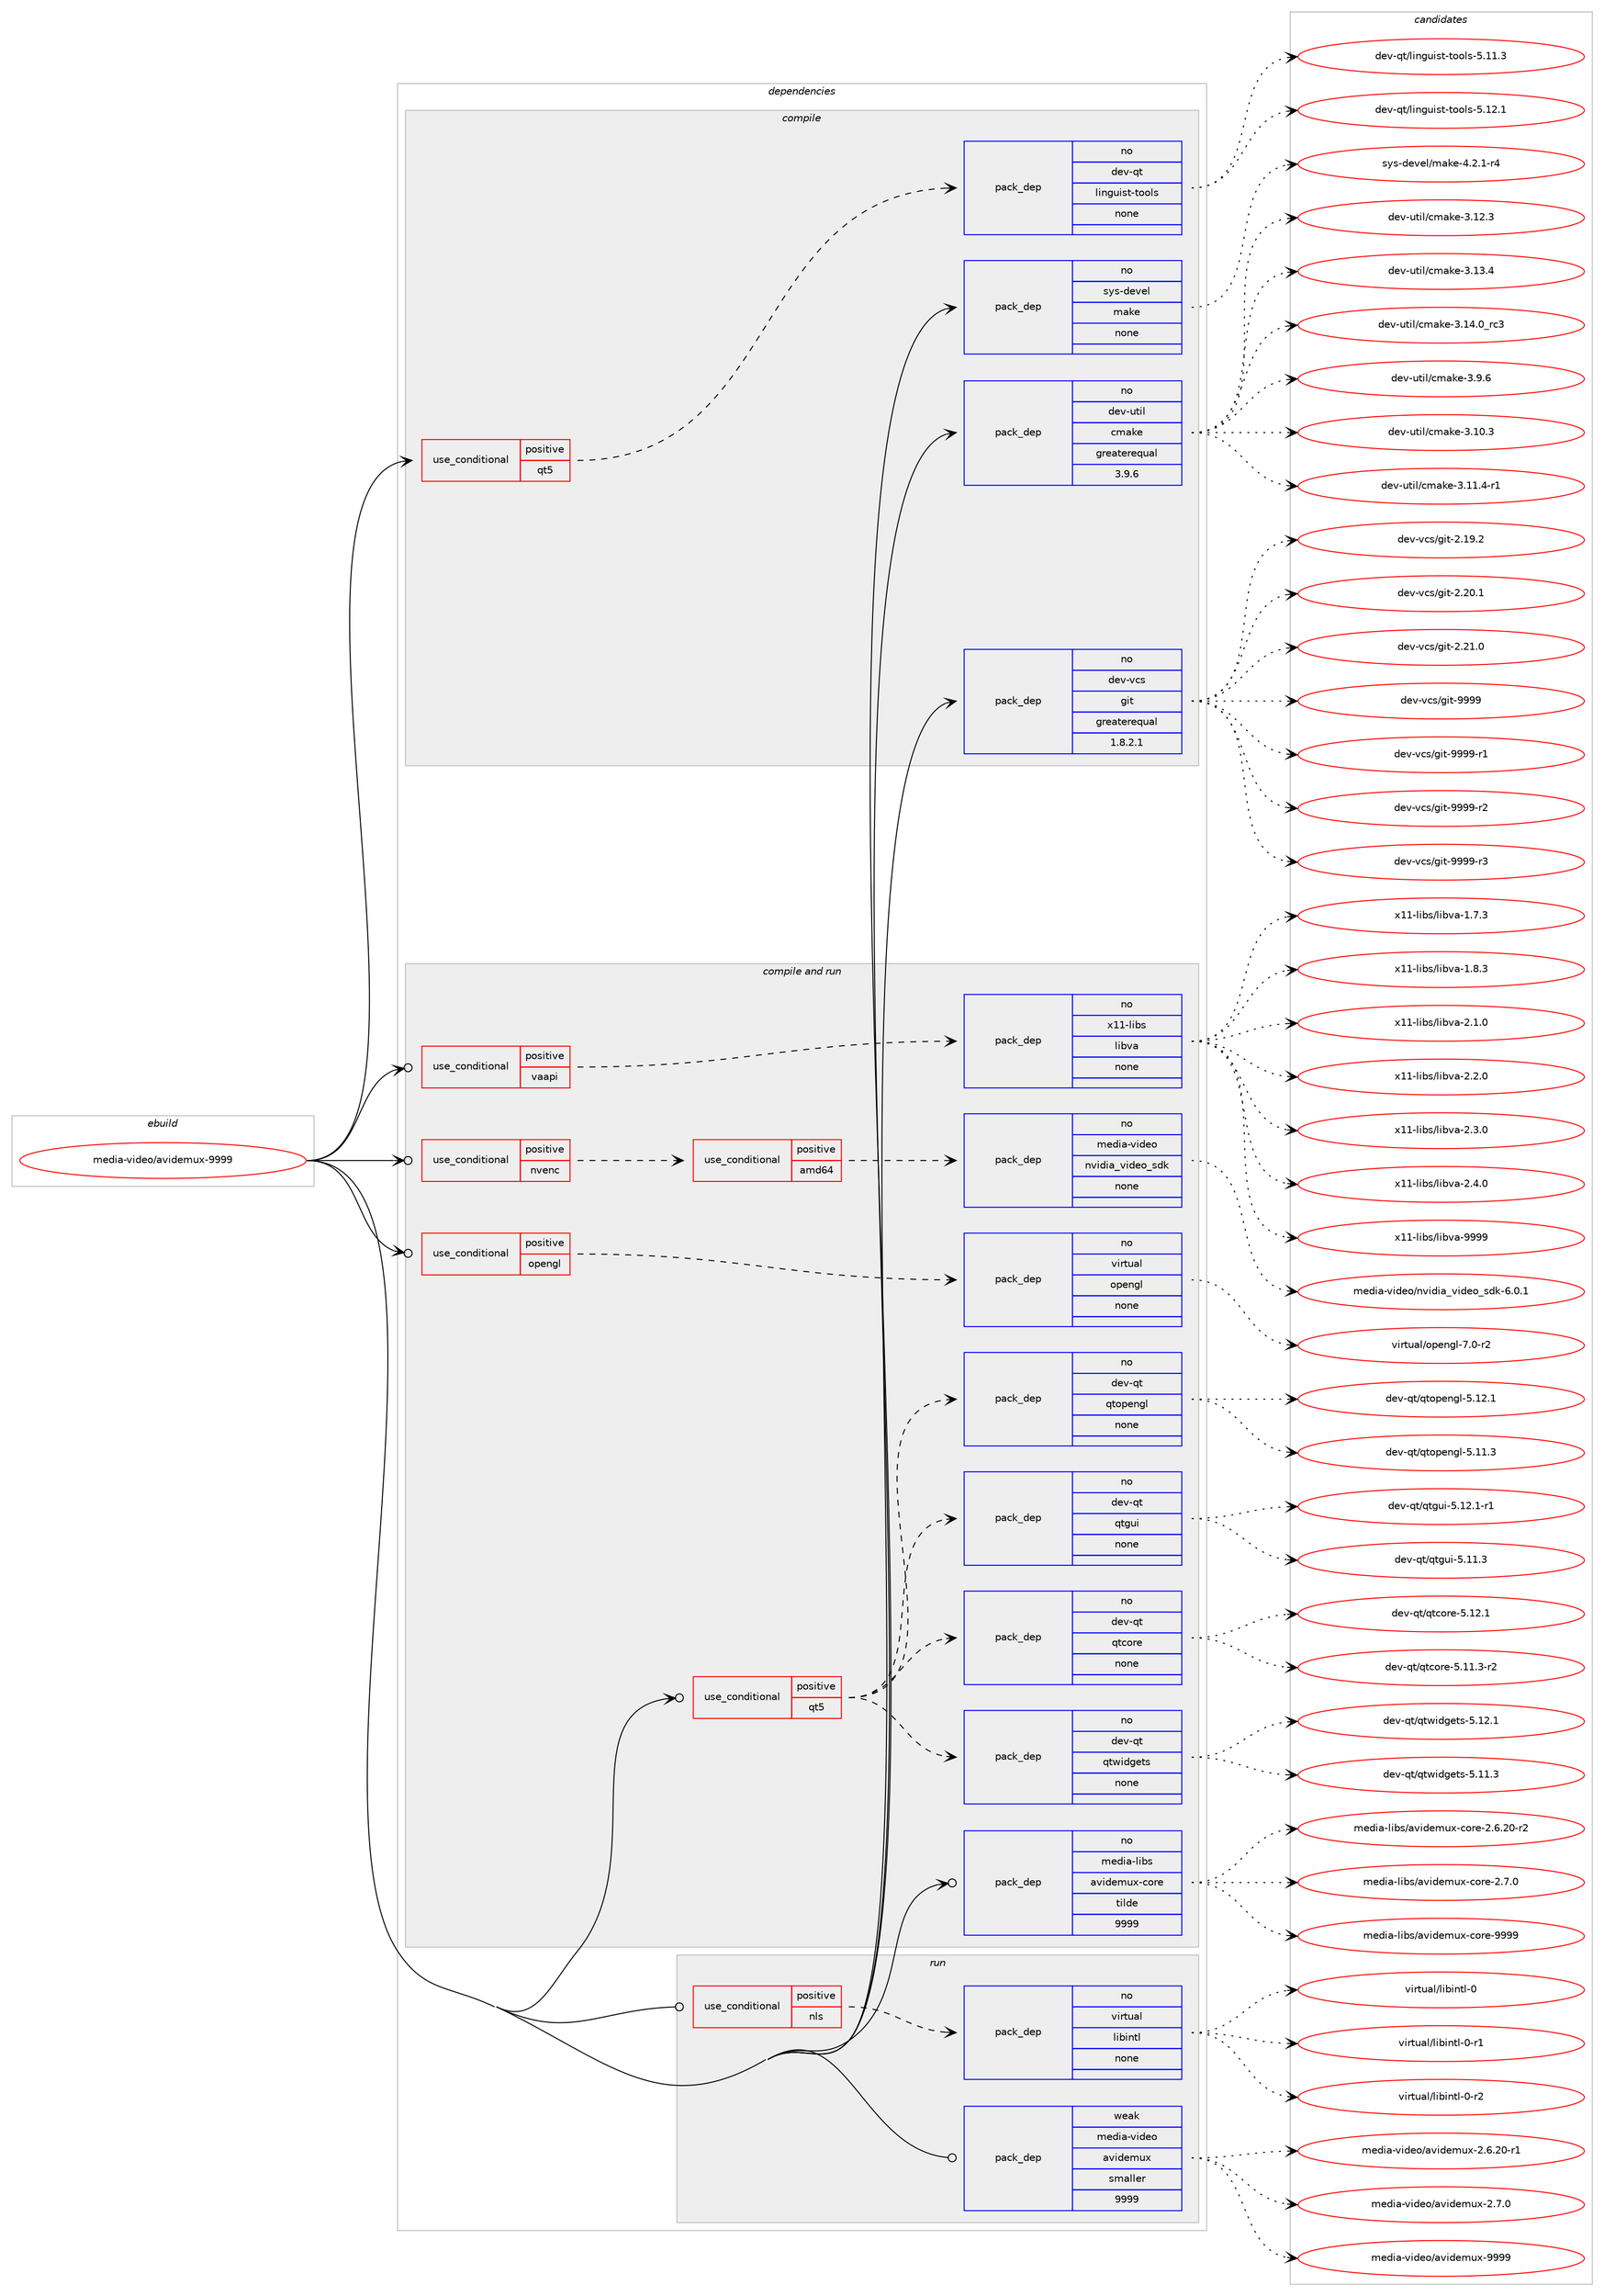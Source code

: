 digraph prolog {

# *************
# Graph options
# *************

newrank=true;
concentrate=true;
compound=true;
graph [rankdir=LR,fontname=Helvetica,fontsize=10,ranksep=1.5];#, ranksep=2.5, nodesep=0.2];
edge  [arrowhead=vee];
node  [fontname=Helvetica,fontsize=10];

# **********
# The ebuild
# **********

subgraph cluster_leftcol {
color=gray;
rank=same;
label=<<i>ebuild</i>>;
id [label="media-video/avidemux-9999", color=red, width=4, href="../media-video/avidemux-9999.svg"];
}

# ****************
# The dependencies
# ****************

subgraph cluster_midcol {
color=gray;
label=<<i>dependencies</i>>;
subgraph cluster_compile {
fillcolor="#eeeeee";
style=filled;
label=<<i>compile</i>>;
subgraph cond439401 {
dependency1635029 [label=<<TABLE BORDER="0" CELLBORDER="1" CELLSPACING="0" CELLPADDING="4"><TR><TD ROWSPAN="3" CELLPADDING="10">use_conditional</TD></TR><TR><TD>positive</TD></TR><TR><TD>qt5</TD></TR></TABLE>>, shape=none, color=red];
subgraph pack1169224 {
dependency1635030 [label=<<TABLE BORDER="0" CELLBORDER="1" CELLSPACING="0" CELLPADDING="4" WIDTH="220"><TR><TD ROWSPAN="6" CELLPADDING="30">pack_dep</TD></TR><TR><TD WIDTH="110">no</TD></TR><TR><TD>dev-qt</TD></TR><TR><TD>linguist-tools</TD></TR><TR><TD>none</TD></TR><TR><TD></TD></TR></TABLE>>, shape=none, color=blue];
}
dependency1635029:e -> dependency1635030:w [weight=20,style="dashed",arrowhead="vee"];
}
id:e -> dependency1635029:w [weight=20,style="solid",arrowhead="vee"];
subgraph pack1169225 {
dependency1635031 [label=<<TABLE BORDER="0" CELLBORDER="1" CELLSPACING="0" CELLPADDING="4" WIDTH="220"><TR><TD ROWSPAN="6" CELLPADDING="30">pack_dep</TD></TR><TR><TD WIDTH="110">no</TD></TR><TR><TD>dev-util</TD></TR><TR><TD>cmake</TD></TR><TR><TD>greaterequal</TD></TR><TR><TD>3.9.6</TD></TR></TABLE>>, shape=none, color=blue];
}
id:e -> dependency1635031:w [weight=20,style="solid",arrowhead="vee"];
subgraph pack1169226 {
dependency1635032 [label=<<TABLE BORDER="0" CELLBORDER="1" CELLSPACING="0" CELLPADDING="4" WIDTH="220"><TR><TD ROWSPAN="6" CELLPADDING="30">pack_dep</TD></TR><TR><TD WIDTH="110">no</TD></TR><TR><TD>dev-vcs</TD></TR><TR><TD>git</TD></TR><TR><TD>greaterequal</TD></TR><TR><TD>1.8.2.1</TD></TR></TABLE>>, shape=none, color=blue];
}
id:e -> dependency1635032:w [weight=20,style="solid",arrowhead="vee"];
subgraph pack1169227 {
dependency1635033 [label=<<TABLE BORDER="0" CELLBORDER="1" CELLSPACING="0" CELLPADDING="4" WIDTH="220"><TR><TD ROWSPAN="6" CELLPADDING="30">pack_dep</TD></TR><TR><TD WIDTH="110">no</TD></TR><TR><TD>sys-devel</TD></TR><TR><TD>make</TD></TR><TR><TD>none</TD></TR><TR><TD></TD></TR></TABLE>>, shape=none, color=blue];
}
id:e -> dependency1635033:w [weight=20,style="solid",arrowhead="vee"];
}
subgraph cluster_compileandrun {
fillcolor="#eeeeee";
style=filled;
label=<<i>compile and run</i>>;
subgraph cond439402 {
dependency1635034 [label=<<TABLE BORDER="0" CELLBORDER="1" CELLSPACING="0" CELLPADDING="4"><TR><TD ROWSPAN="3" CELLPADDING="10">use_conditional</TD></TR><TR><TD>positive</TD></TR><TR><TD>nvenc</TD></TR></TABLE>>, shape=none, color=red];
subgraph cond439403 {
dependency1635035 [label=<<TABLE BORDER="0" CELLBORDER="1" CELLSPACING="0" CELLPADDING="4"><TR><TD ROWSPAN="3" CELLPADDING="10">use_conditional</TD></TR><TR><TD>positive</TD></TR><TR><TD>amd64</TD></TR></TABLE>>, shape=none, color=red];
subgraph pack1169228 {
dependency1635036 [label=<<TABLE BORDER="0" CELLBORDER="1" CELLSPACING="0" CELLPADDING="4" WIDTH="220"><TR><TD ROWSPAN="6" CELLPADDING="30">pack_dep</TD></TR><TR><TD WIDTH="110">no</TD></TR><TR><TD>media-video</TD></TR><TR><TD>nvidia_video_sdk</TD></TR><TR><TD>none</TD></TR><TR><TD></TD></TR></TABLE>>, shape=none, color=blue];
}
dependency1635035:e -> dependency1635036:w [weight=20,style="dashed",arrowhead="vee"];
}
dependency1635034:e -> dependency1635035:w [weight=20,style="dashed",arrowhead="vee"];
}
id:e -> dependency1635034:w [weight=20,style="solid",arrowhead="odotvee"];
subgraph cond439404 {
dependency1635037 [label=<<TABLE BORDER="0" CELLBORDER="1" CELLSPACING="0" CELLPADDING="4"><TR><TD ROWSPAN="3" CELLPADDING="10">use_conditional</TD></TR><TR><TD>positive</TD></TR><TR><TD>opengl</TD></TR></TABLE>>, shape=none, color=red];
subgraph pack1169229 {
dependency1635038 [label=<<TABLE BORDER="0" CELLBORDER="1" CELLSPACING="0" CELLPADDING="4" WIDTH="220"><TR><TD ROWSPAN="6" CELLPADDING="30">pack_dep</TD></TR><TR><TD WIDTH="110">no</TD></TR><TR><TD>virtual</TD></TR><TR><TD>opengl</TD></TR><TR><TD>none</TD></TR><TR><TD></TD></TR></TABLE>>, shape=none, color=blue];
}
dependency1635037:e -> dependency1635038:w [weight=20,style="dashed",arrowhead="vee"];
}
id:e -> dependency1635037:w [weight=20,style="solid",arrowhead="odotvee"];
subgraph cond439405 {
dependency1635039 [label=<<TABLE BORDER="0" CELLBORDER="1" CELLSPACING="0" CELLPADDING="4"><TR><TD ROWSPAN="3" CELLPADDING="10">use_conditional</TD></TR><TR><TD>positive</TD></TR><TR><TD>qt5</TD></TR></TABLE>>, shape=none, color=red];
subgraph pack1169230 {
dependency1635040 [label=<<TABLE BORDER="0" CELLBORDER="1" CELLSPACING="0" CELLPADDING="4" WIDTH="220"><TR><TD ROWSPAN="6" CELLPADDING="30">pack_dep</TD></TR><TR><TD WIDTH="110">no</TD></TR><TR><TD>dev-qt</TD></TR><TR><TD>qtcore</TD></TR><TR><TD>none</TD></TR><TR><TD></TD></TR></TABLE>>, shape=none, color=blue];
}
dependency1635039:e -> dependency1635040:w [weight=20,style="dashed",arrowhead="vee"];
subgraph pack1169231 {
dependency1635041 [label=<<TABLE BORDER="0" CELLBORDER="1" CELLSPACING="0" CELLPADDING="4" WIDTH="220"><TR><TD ROWSPAN="6" CELLPADDING="30">pack_dep</TD></TR><TR><TD WIDTH="110">no</TD></TR><TR><TD>dev-qt</TD></TR><TR><TD>qtgui</TD></TR><TR><TD>none</TD></TR><TR><TD></TD></TR></TABLE>>, shape=none, color=blue];
}
dependency1635039:e -> dependency1635041:w [weight=20,style="dashed",arrowhead="vee"];
subgraph pack1169232 {
dependency1635042 [label=<<TABLE BORDER="0" CELLBORDER="1" CELLSPACING="0" CELLPADDING="4" WIDTH="220"><TR><TD ROWSPAN="6" CELLPADDING="30">pack_dep</TD></TR><TR><TD WIDTH="110">no</TD></TR><TR><TD>dev-qt</TD></TR><TR><TD>qtopengl</TD></TR><TR><TD>none</TD></TR><TR><TD></TD></TR></TABLE>>, shape=none, color=blue];
}
dependency1635039:e -> dependency1635042:w [weight=20,style="dashed",arrowhead="vee"];
subgraph pack1169233 {
dependency1635043 [label=<<TABLE BORDER="0" CELLBORDER="1" CELLSPACING="0" CELLPADDING="4" WIDTH="220"><TR><TD ROWSPAN="6" CELLPADDING="30">pack_dep</TD></TR><TR><TD WIDTH="110">no</TD></TR><TR><TD>dev-qt</TD></TR><TR><TD>qtwidgets</TD></TR><TR><TD>none</TD></TR><TR><TD></TD></TR></TABLE>>, shape=none, color=blue];
}
dependency1635039:e -> dependency1635043:w [weight=20,style="dashed",arrowhead="vee"];
}
id:e -> dependency1635039:w [weight=20,style="solid",arrowhead="odotvee"];
subgraph cond439406 {
dependency1635044 [label=<<TABLE BORDER="0" CELLBORDER="1" CELLSPACING="0" CELLPADDING="4"><TR><TD ROWSPAN="3" CELLPADDING="10">use_conditional</TD></TR><TR><TD>positive</TD></TR><TR><TD>vaapi</TD></TR></TABLE>>, shape=none, color=red];
subgraph pack1169234 {
dependency1635045 [label=<<TABLE BORDER="0" CELLBORDER="1" CELLSPACING="0" CELLPADDING="4" WIDTH="220"><TR><TD ROWSPAN="6" CELLPADDING="30">pack_dep</TD></TR><TR><TD WIDTH="110">no</TD></TR><TR><TD>x11-libs</TD></TR><TR><TD>libva</TD></TR><TR><TD>none</TD></TR><TR><TD></TD></TR></TABLE>>, shape=none, color=blue];
}
dependency1635044:e -> dependency1635045:w [weight=20,style="dashed",arrowhead="vee"];
}
id:e -> dependency1635044:w [weight=20,style="solid",arrowhead="odotvee"];
subgraph pack1169235 {
dependency1635046 [label=<<TABLE BORDER="0" CELLBORDER="1" CELLSPACING="0" CELLPADDING="4" WIDTH="220"><TR><TD ROWSPAN="6" CELLPADDING="30">pack_dep</TD></TR><TR><TD WIDTH="110">no</TD></TR><TR><TD>media-libs</TD></TR><TR><TD>avidemux-core</TD></TR><TR><TD>tilde</TD></TR><TR><TD>9999</TD></TR></TABLE>>, shape=none, color=blue];
}
id:e -> dependency1635046:w [weight=20,style="solid",arrowhead="odotvee"];
}
subgraph cluster_run {
fillcolor="#eeeeee";
style=filled;
label=<<i>run</i>>;
subgraph cond439407 {
dependency1635047 [label=<<TABLE BORDER="0" CELLBORDER="1" CELLSPACING="0" CELLPADDING="4"><TR><TD ROWSPAN="3" CELLPADDING="10">use_conditional</TD></TR><TR><TD>positive</TD></TR><TR><TD>nls</TD></TR></TABLE>>, shape=none, color=red];
subgraph pack1169236 {
dependency1635048 [label=<<TABLE BORDER="0" CELLBORDER="1" CELLSPACING="0" CELLPADDING="4" WIDTH="220"><TR><TD ROWSPAN="6" CELLPADDING="30">pack_dep</TD></TR><TR><TD WIDTH="110">no</TD></TR><TR><TD>virtual</TD></TR><TR><TD>libintl</TD></TR><TR><TD>none</TD></TR><TR><TD></TD></TR></TABLE>>, shape=none, color=blue];
}
dependency1635047:e -> dependency1635048:w [weight=20,style="dashed",arrowhead="vee"];
}
id:e -> dependency1635047:w [weight=20,style="solid",arrowhead="odot"];
subgraph pack1169237 {
dependency1635049 [label=<<TABLE BORDER="0" CELLBORDER="1" CELLSPACING="0" CELLPADDING="4" WIDTH="220"><TR><TD ROWSPAN="6" CELLPADDING="30">pack_dep</TD></TR><TR><TD WIDTH="110">weak</TD></TR><TR><TD>media-video</TD></TR><TR><TD>avidemux</TD></TR><TR><TD>smaller</TD></TR><TR><TD>9999</TD></TR></TABLE>>, shape=none, color=blue];
}
id:e -> dependency1635049:w [weight=20,style="solid",arrowhead="odot"];
}
}

# **************
# The candidates
# **************

subgraph cluster_choices {
rank=same;
color=gray;
label=<<i>candidates</i>>;

subgraph choice1169224 {
color=black;
nodesep=1;
choice10010111845113116471081051101031171051151164511611111110811545534649494651 [label="dev-qt/linguist-tools-5.11.3", color=red, width=4,href="../dev-qt/linguist-tools-5.11.3.svg"];
choice10010111845113116471081051101031171051151164511611111110811545534649504649 [label="dev-qt/linguist-tools-5.12.1", color=red, width=4,href="../dev-qt/linguist-tools-5.12.1.svg"];
dependency1635030:e -> choice10010111845113116471081051101031171051151164511611111110811545534649494651:w [style=dotted,weight="100"];
dependency1635030:e -> choice10010111845113116471081051101031171051151164511611111110811545534649504649:w [style=dotted,weight="100"];
}
subgraph choice1169225 {
color=black;
nodesep=1;
choice1001011184511711610510847991099710710145514649484651 [label="dev-util/cmake-3.10.3", color=red, width=4,href="../dev-util/cmake-3.10.3.svg"];
choice10010111845117116105108479910997107101455146494946524511449 [label="dev-util/cmake-3.11.4-r1", color=red, width=4,href="../dev-util/cmake-3.11.4-r1.svg"];
choice1001011184511711610510847991099710710145514649504651 [label="dev-util/cmake-3.12.3", color=red, width=4,href="../dev-util/cmake-3.12.3.svg"];
choice1001011184511711610510847991099710710145514649514652 [label="dev-util/cmake-3.13.4", color=red, width=4,href="../dev-util/cmake-3.13.4.svg"];
choice1001011184511711610510847991099710710145514649524648951149951 [label="dev-util/cmake-3.14.0_rc3", color=red, width=4,href="../dev-util/cmake-3.14.0_rc3.svg"];
choice10010111845117116105108479910997107101455146574654 [label="dev-util/cmake-3.9.6", color=red, width=4,href="../dev-util/cmake-3.9.6.svg"];
dependency1635031:e -> choice1001011184511711610510847991099710710145514649484651:w [style=dotted,weight="100"];
dependency1635031:e -> choice10010111845117116105108479910997107101455146494946524511449:w [style=dotted,weight="100"];
dependency1635031:e -> choice1001011184511711610510847991099710710145514649504651:w [style=dotted,weight="100"];
dependency1635031:e -> choice1001011184511711610510847991099710710145514649514652:w [style=dotted,weight="100"];
dependency1635031:e -> choice1001011184511711610510847991099710710145514649524648951149951:w [style=dotted,weight="100"];
dependency1635031:e -> choice10010111845117116105108479910997107101455146574654:w [style=dotted,weight="100"];
}
subgraph choice1169226 {
color=black;
nodesep=1;
choice10010111845118991154710310511645504649574650 [label="dev-vcs/git-2.19.2", color=red, width=4,href="../dev-vcs/git-2.19.2.svg"];
choice10010111845118991154710310511645504650484649 [label="dev-vcs/git-2.20.1", color=red, width=4,href="../dev-vcs/git-2.20.1.svg"];
choice10010111845118991154710310511645504650494648 [label="dev-vcs/git-2.21.0", color=red, width=4,href="../dev-vcs/git-2.21.0.svg"];
choice1001011184511899115471031051164557575757 [label="dev-vcs/git-9999", color=red, width=4,href="../dev-vcs/git-9999.svg"];
choice10010111845118991154710310511645575757574511449 [label="dev-vcs/git-9999-r1", color=red, width=4,href="../dev-vcs/git-9999-r1.svg"];
choice10010111845118991154710310511645575757574511450 [label="dev-vcs/git-9999-r2", color=red, width=4,href="../dev-vcs/git-9999-r2.svg"];
choice10010111845118991154710310511645575757574511451 [label="dev-vcs/git-9999-r3", color=red, width=4,href="../dev-vcs/git-9999-r3.svg"];
dependency1635032:e -> choice10010111845118991154710310511645504649574650:w [style=dotted,weight="100"];
dependency1635032:e -> choice10010111845118991154710310511645504650484649:w [style=dotted,weight="100"];
dependency1635032:e -> choice10010111845118991154710310511645504650494648:w [style=dotted,weight="100"];
dependency1635032:e -> choice1001011184511899115471031051164557575757:w [style=dotted,weight="100"];
dependency1635032:e -> choice10010111845118991154710310511645575757574511449:w [style=dotted,weight="100"];
dependency1635032:e -> choice10010111845118991154710310511645575757574511450:w [style=dotted,weight="100"];
dependency1635032:e -> choice10010111845118991154710310511645575757574511451:w [style=dotted,weight="100"];
}
subgraph choice1169227 {
color=black;
nodesep=1;
choice1151211154510010111810110847109971071014552465046494511452 [label="sys-devel/make-4.2.1-r4", color=red, width=4,href="../sys-devel/make-4.2.1-r4.svg"];
dependency1635033:e -> choice1151211154510010111810110847109971071014552465046494511452:w [style=dotted,weight="100"];
}
subgraph choice1169228 {
color=black;
nodesep=1;
choice109101100105974511810510010111147110118105100105979511810510010111195115100107455446484649 [label="media-video/nvidia_video_sdk-6.0.1", color=red, width=4,href="../media-video/nvidia_video_sdk-6.0.1.svg"];
dependency1635036:e -> choice109101100105974511810510010111147110118105100105979511810510010111195115100107455446484649:w [style=dotted,weight="100"];
}
subgraph choice1169229 {
color=black;
nodesep=1;
choice1181051141161179710847111112101110103108455546484511450 [label="virtual/opengl-7.0-r2", color=red, width=4,href="../virtual/opengl-7.0-r2.svg"];
dependency1635038:e -> choice1181051141161179710847111112101110103108455546484511450:w [style=dotted,weight="100"];
}
subgraph choice1169230 {
color=black;
nodesep=1;
choice100101118451131164711311699111114101455346494946514511450 [label="dev-qt/qtcore-5.11.3-r2", color=red, width=4,href="../dev-qt/qtcore-5.11.3-r2.svg"];
choice10010111845113116471131169911111410145534649504649 [label="dev-qt/qtcore-5.12.1", color=red, width=4,href="../dev-qt/qtcore-5.12.1.svg"];
dependency1635040:e -> choice100101118451131164711311699111114101455346494946514511450:w [style=dotted,weight="100"];
dependency1635040:e -> choice10010111845113116471131169911111410145534649504649:w [style=dotted,weight="100"];
}
subgraph choice1169231 {
color=black;
nodesep=1;
choice100101118451131164711311610311710545534649494651 [label="dev-qt/qtgui-5.11.3", color=red, width=4,href="../dev-qt/qtgui-5.11.3.svg"];
choice1001011184511311647113116103117105455346495046494511449 [label="dev-qt/qtgui-5.12.1-r1", color=red, width=4,href="../dev-qt/qtgui-5.12.1-r1.svg"];
dependency1635041:e -> choice100101118451131164711311610311710545534649494651:w [style=dotted,weight="100"];
dependency1635041:e -> choice1001011184511311647113116103117105455346495046494511449:w [style=dotted,weight="100"];
}
subgraph choice1169232 {
color=black;
nodesep=1;
choice100101118451131164711311611111210111010310845534649494651 [label="dev-qt/qtopengl-5.11.3", color=red, width=4,href="../dev-qt/qtopengl-5.11.3.svg"];
choice100101118451131164711311611111210111010310845534649504649 [label="dev-qt/qtopengl-5.12.1", color=red, width=4,href="../dev-qt/qtopengl-5.12.1.svg"];
dependency1635042:e -> choice100101118451131164711311611111210111010310845534649494651:w [style=dotted,weight="100"];
dependency1635042:e -> choice100101118451131164711311611111210111010310845534649504649:w [style=dotted,weight="100"];
}
subgraph choice1169233 {
color=black;
nodesep=1;
choice100101118451131164711311611910510010310111611545534649494651 [label="dev-qt/qtwidgets-5.11.3", color=red, width=4,href="../dev-qt/qtwidgets-5.11.3.svg"];
choice100101118451131164711311611910510010310111611545534649504649 [label="dev-qt/qtwidgets-5.12.1", color=red, width=4,href="../dev-qt/qtwidgets-5.12.1.svg"];
dependency1635043:e -> choice100101118451131164711311611910510010310111611545534649494651:w [style=dotted,weight="100"];
dependency1635043:e -> choice100101118451131164711311611910510010310111611545534649504649:w [style=dotted,weight="100"];
}
subgraph choice1169234 {
color=black;
nodesep=1;
choice12049494510810598115471081059811897454946554651 [label="x11-libs/libva-1.7.3", color=red, width=4,href="../x11-libs/libva-1.7.3.svg"];
choice12049494510810598115471081059811897454946564651 [label="x11-libs/libva-1.8.3", color=red, width=4,href="../x11-libs/libva-1.8.3.svg"];
choice12049494510810598115471081059811897455046494648 [label="x11-libs/libva-2.1.0", color=red, width=4,href="../x11-libs/libva-2.1.0.svg"];
choice12049494510810598115471081059811897455046504648 [label="x11-libs/libva-2.2.0", color=red, width=4,href="../x11-libs/libva-2.2.0.svg"];
choice12049494510810598115471081059811897455046514648 [label="x11-libs/libva-2.3.0", color=red, width=4,href="../x11-libs/libva-2.3.0.svg"];
choice12049494510810598115471081059811897455046524648 [label="x11-libs/libva-2.4.0", color=red, width=4,href="../x11-libs/libva-2.4.0.svg"];
choice120494945108105981154710810598118974557575757 [label="x11-libs/libva-9999", color=red, width=4,href="../x11-libs/libva-9999.svg"];
dependency1635045:e -> choice12049494510810598115471081059811897454946554651:w [style=dotted,weight="100"];
dependency1635045:e -> choice12049494510810598115471081059811897454946564651:w [style=dotted,weight="100"];
dependency1635045:e -> choice12049494510810598115471081059811897455046494648:w [style=dotted,weight="100"];
dependency1635045:e -> choice12049494510810598115471081059811897455046504648:w [style=dotted,weight="100"];
dependency1635045:e -> choice12049494510810598115471081059811897455046514648:w [style=dotted,weight="100"];
dependency1635045:e -> choice12049494510810598115471081059811897455046524648:w [style=dotted,weight="100"];
dependency1635045:e -> choice120494945108105981154710810598118974557575757:w [style=dotted,weight="100"];
}
subgraph choice1169235 {
color=black;
nodesep=1;
choice10910110010597451081059811547971181051001011091171204599111114101455046544650484511450 [label="media-libs/avidemux-core-2.6.20-r2", color=red, width=4,href="../media-libs/avidemux-core-2.6.20-r2.svg"];
choice10910110010597451081059811547971181051001011091171204599111114101455046554648 [label="media-libs/avidemux-core-2.7.0", color=red, width=4,href="../media-libs/avidemux-core-2.7.0.svg"];
choice109101100105974510810598115479711810510010110911712045991111141014557575757 [label="media-libs/avidemux-core-9999", color=red, width=4,href="../media-libs/avidemux-core-9999.svg"];
dependency1635046:e -> choice10910110010597451081059811547971181051001011091171204599111114101455046544650484511450:w [style=dotted,weight="100"];
dependency1635046:e -> choice10910110010597451081059811547971181051001011091171204599111114101455046554648:w [style=dotted,weight="100"];
dependency1635046:e -> choice109101100105974510810598115479711810510010110911712045991111141014557575757:w [style=dotted,weight="100"];
}
subgraph choice1169236 {
color=black;
nodesep=1;
choice1181051141161179710847108105981051101161084548 [label="virtual/libintl-0", color=red, width=4,href="../virtual/libintl-0.svg"];
choice11810511411611797108471081059810511011610845484511449 [label="virtual/libintl-0-r1", color=red, width=4,href="../virtual/libintl-0-r1.svg"];
choice11810511411611797108471081059810511011610845484511450 [label="virtual/libintl-0-r2", color=red, width=4,href="../virtual/libintl-0-r2.svg"];
dependency1635048:e -> choice1181051141161179710847108105981051101161084548:w [style=dotted,weight="100"];
dependency1635048:e -> choice11810511411611797108471081059810511011610845484511449:w [style=dotted,weight="100"];
dependency1635048:e -> choice11810511411611797108471081059810511011610845484511450:w [style=dotted,weight="100"];
}
subgraph choice1169237 {
color=black;
nodesep=1;
choice10910110010597451181051001011114797118105100101109117120455046544650484511449 [label="media-video/avidemux-2.6.20-r1", color=red, width=4,href="../media-video/avidemux-2.6.20-r1.svg"];
choice10910110010597451181051001011114797118105100101109117120455046554648 [label="media-video/avidemux-2.7.0", color=red, width=4,href="../media-video/avidemux-2.7.0.svg"];
choice109101100105974511810510010111147971181051001011091171204557575757 [label="media-video/avidemux-9999", color=red, width=4,href="../media-video/avidemux-9999.svg"];
dependency1635049:e -> choice10910110010597451181051001011114797118105100101109117120455046544650484511449:w [style=dotted,weight="100"];
dependency1635049:e -> choice10910110010597451181051001011114797118105100101109117120455046554648:w [style=dotted,weight="100"];
dependency1635049:e -> choice109101100105974511810510010111147971181051001011091171204557575757:w [style=dotted,weight="100"];
}
}

}
